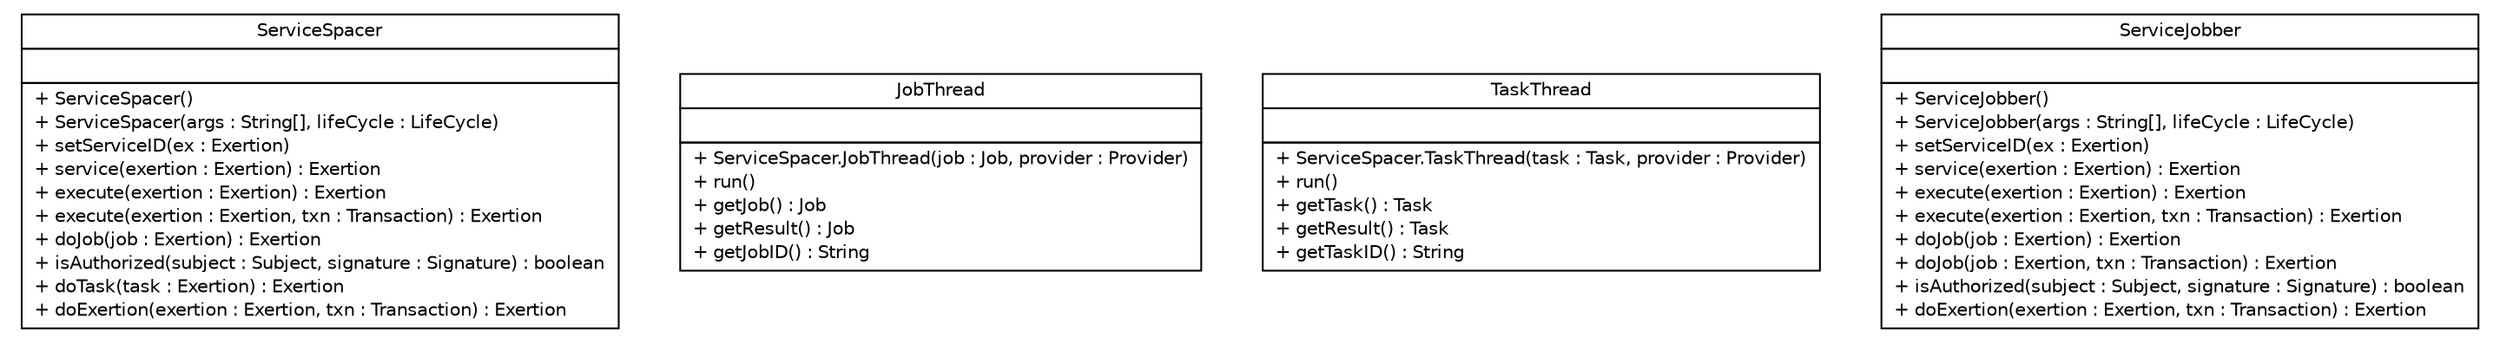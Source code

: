 #!/usr/local/bin/dot
#
# Class diagram 
# Generated by UMLGraph version R5_6 (http://www.umlgraph.org/)
#

digraph G {
	edge [fontname="Helvetica",fontsize=10,labelfontname="Helvetica",labelfontsize=10];
	node [fontname="Helvetica",fontsize=10,shape=plaintext];
	nodesep=0.25;
	ranksep=0.5;
	// sorcer.core.provider.jobber.ServiceSpacer
	c20007 [label=<<table title="sorcer.core.provider.jobber.ServiceSpacer" border="0" cellborder="1" cellspacing="0" cellpadding="2" port="p" href="./ServiceSpacer.html">
		<tr><td><table border="0" cellspacing="0" cellpadding="1">
<tr><td align="center" balign="center"> ServiceSpacer </td></tr>
		</table></td></tr>
		<tr><td><table border="0" cellspacing="0" cellpadding="1">
<tr><td align="left" balign="left">  </td></tr>
		</table></td></tr>
		<tr><td><table border="0" cellspacing="0" cellpadding="1">
<tr><td align="left" balign="left"> + ServiceSpacer() </td></tr>
<tr><td align="left" balign="left"> + ServiceSpacer(args : String[], lifeCycle : LifeCycle) </td></tr>
<tr><td align="left" balign="left"> + setServiceID(ex : Exertion) </td></tr>
<tr><td align="left" balign="left"> + service(exertion : Exertion) : Exertion </td></tr>
<tr><td align="left" balign="left"> + execute(exertion : Exertion) : Exertion </td></tr>
<tr><td align="left" balign="left"> + execute(exertion : Exertion, txn : Transaction) : Exertion </td></tr>
<tr><td align="left" balign="left"> + doJob(job : Exertion) : Exertion </td></tr>
<tr><td align="left" balign="left"> + isAuthorized(subject : Subject, signature : Signature) : boolean </td></tr>
<tr><td align="left" balign="left"> + doTask(task : Exertion) : Exertion </td></tr>
<tr><td align="left" balign="left"> + doExertion(exertion : Exertion, txn : Transaction) : Exertion </td></tr>
		</table></td></tr>
		</table>>, URL="./ServiceSpacer.html", fontname="Helvetica", fontcolor="black", fontsize=10.0];
	// sorcer.core.provider.jobber.ServiceSpacer.JobThread
	c20008 [label=<<table title="sorcer.core.provider.jobber.ServiceSpacer.JobThread" border="0" cellborder="1" cellspacing="0" cellpadding="2" port="p" href="./ServiceSpacer.JobThread.html">
		<tr><td><table border="0" cellspacing="0" cellpadding="1">
<tr><td align="center" balign="center"> JobThread </td></tr>
		</table></td></tr>
		<tr><td><table border="0" cellspacing="0" cellpadding="1">
<tr><td align="left" balign="left">  </td></tr>
		</table></td></tr>
		<tr><td><table border="0" cellspacing="0" cellpadding="1">
<tr><td align="left" balign="left"> + ServiceSpacer.JobThread(job : Job, provider : Provider) </td></tr>
<tr><td align="left" balign="left"> + run() </td></tr>
<tr><td align="left" balign="left"> + getJob() : Job </td></tr>
<tr><td align="left" balign="left"> + getResult() : Job </td></tr>
<tr><td align="left" balign="left"> + getJobID() : String </td></tr>
		</table></td></tr>
		</table>>, URL="./ServiceSpacer.JobThread.html", fontname="Helvetica", fontcolor="black", fontsize=10.0];
	// sorcer.core.provider.jobber.ServiceSpacer.TaskThread
	c20009 [label=<<table title="sorcer.core.provider.jobber.ServiceSpacer.TaskThread" border="0" cellborder="1" cellspacing="0" cellpadding="2" port="p" href="./ServiceSpacer.TaskThread.html">
		<tr><td><table border="0" cellspacing="0" cellpadding="1">
<tr><td align="center" balign="center"> TaskThread </td></tr>
		</table></td></tr>
		<tr><td><table border="0" cellspacing="0" cellpadding="1">
<tr><td align="left" balign="left">  </td></tr>
		</table></td></tr>
		<tr><td><table border="0" cellspacing="0" cellpadding="1">
<tr><td align="left" balign="left"> + ServiceSpacer.TaskThread(task : Task, provider : Provider) </td></tr>
<tr><td align="left" balign="left"> + run() </td></tr>
<tr><td align="left" balign="left"> + getTask() : Task </td></tr>
<tr><td align="left" balign="left"> + getResult() : Task </td></tr>
<tr><td align="left" balign="left"> + getTaskID() : String </td></tr>
		</table></td></tr>
		</table>>, URL="./ServiceSpacer.TaskThread.html", fontname="Helvetica", fontcolor="black", fontsize=10.0];
	// sorcer.core.provider.jobber.ServiceJobber
	c20010 [label=<<table title="sorcer.core.provider.jobber.ServiceJobber" border="0" cellborder="1" cellspacing="0" cellpadding="2" port="p" href="./ServiceJobber.html">
		<tr><td><table border="0" cellspacing="0" cellpadding="1">
<tr><td align="center" balign="center"> ServiceJobber </td></tr>
		</table></td></tr>
		<tr><td><table border="0" cellspacing="0" cellpadding="1">
<tr><td align="left" balign="left">  </td></tr>
		</table></td></tr>
		<tr><td><table border="0" cellspacing="0" cellpadding="1">
<tr><td align="left" balign="left"> + ServiceJobber() </td></tr>
<tr><td align="left" balign="left"> + ServiceJobber(args : String[], lifeCycle : LifeCycle) </td></tr>
<tr><td align="left" balign="left"> + setServiceID(ex : Exertion) </td></tr>
<tr><td align="left" balign="left"> + service(exertion : Exertion) : Exertion </td></tr>
<tr><td align="left" balign="left"> + execute(exertion : Exertion) : Exertion </td></tr>
<tr><td align="left" balign="left"> + execute(exertion : Exertion, txn : Transaction) : Exertion </td></tr>
<tr><td align="left" balign="left"> + doJob(job : Exertion) : Exertion </td></tr>
<tr><td align="left" balign="left"> + doJob(job : Exertion, txn : Transaction) : Exertion </td></tr>
<tr><td align="left" balign="left"> + isAuthorized(subject : Subject, signature : Signature) : boolean </td></tr>
<tr><td align="left" balign="left"> + doExertion(exertion : Exertion, txn : Transaction) : Exertion </td></tr>
		</table></td></tr>
		</table>>, URL="./ServiceJobber.html", fontname="Helvetica", fontcolor="black", fontsize=10.0];
}

